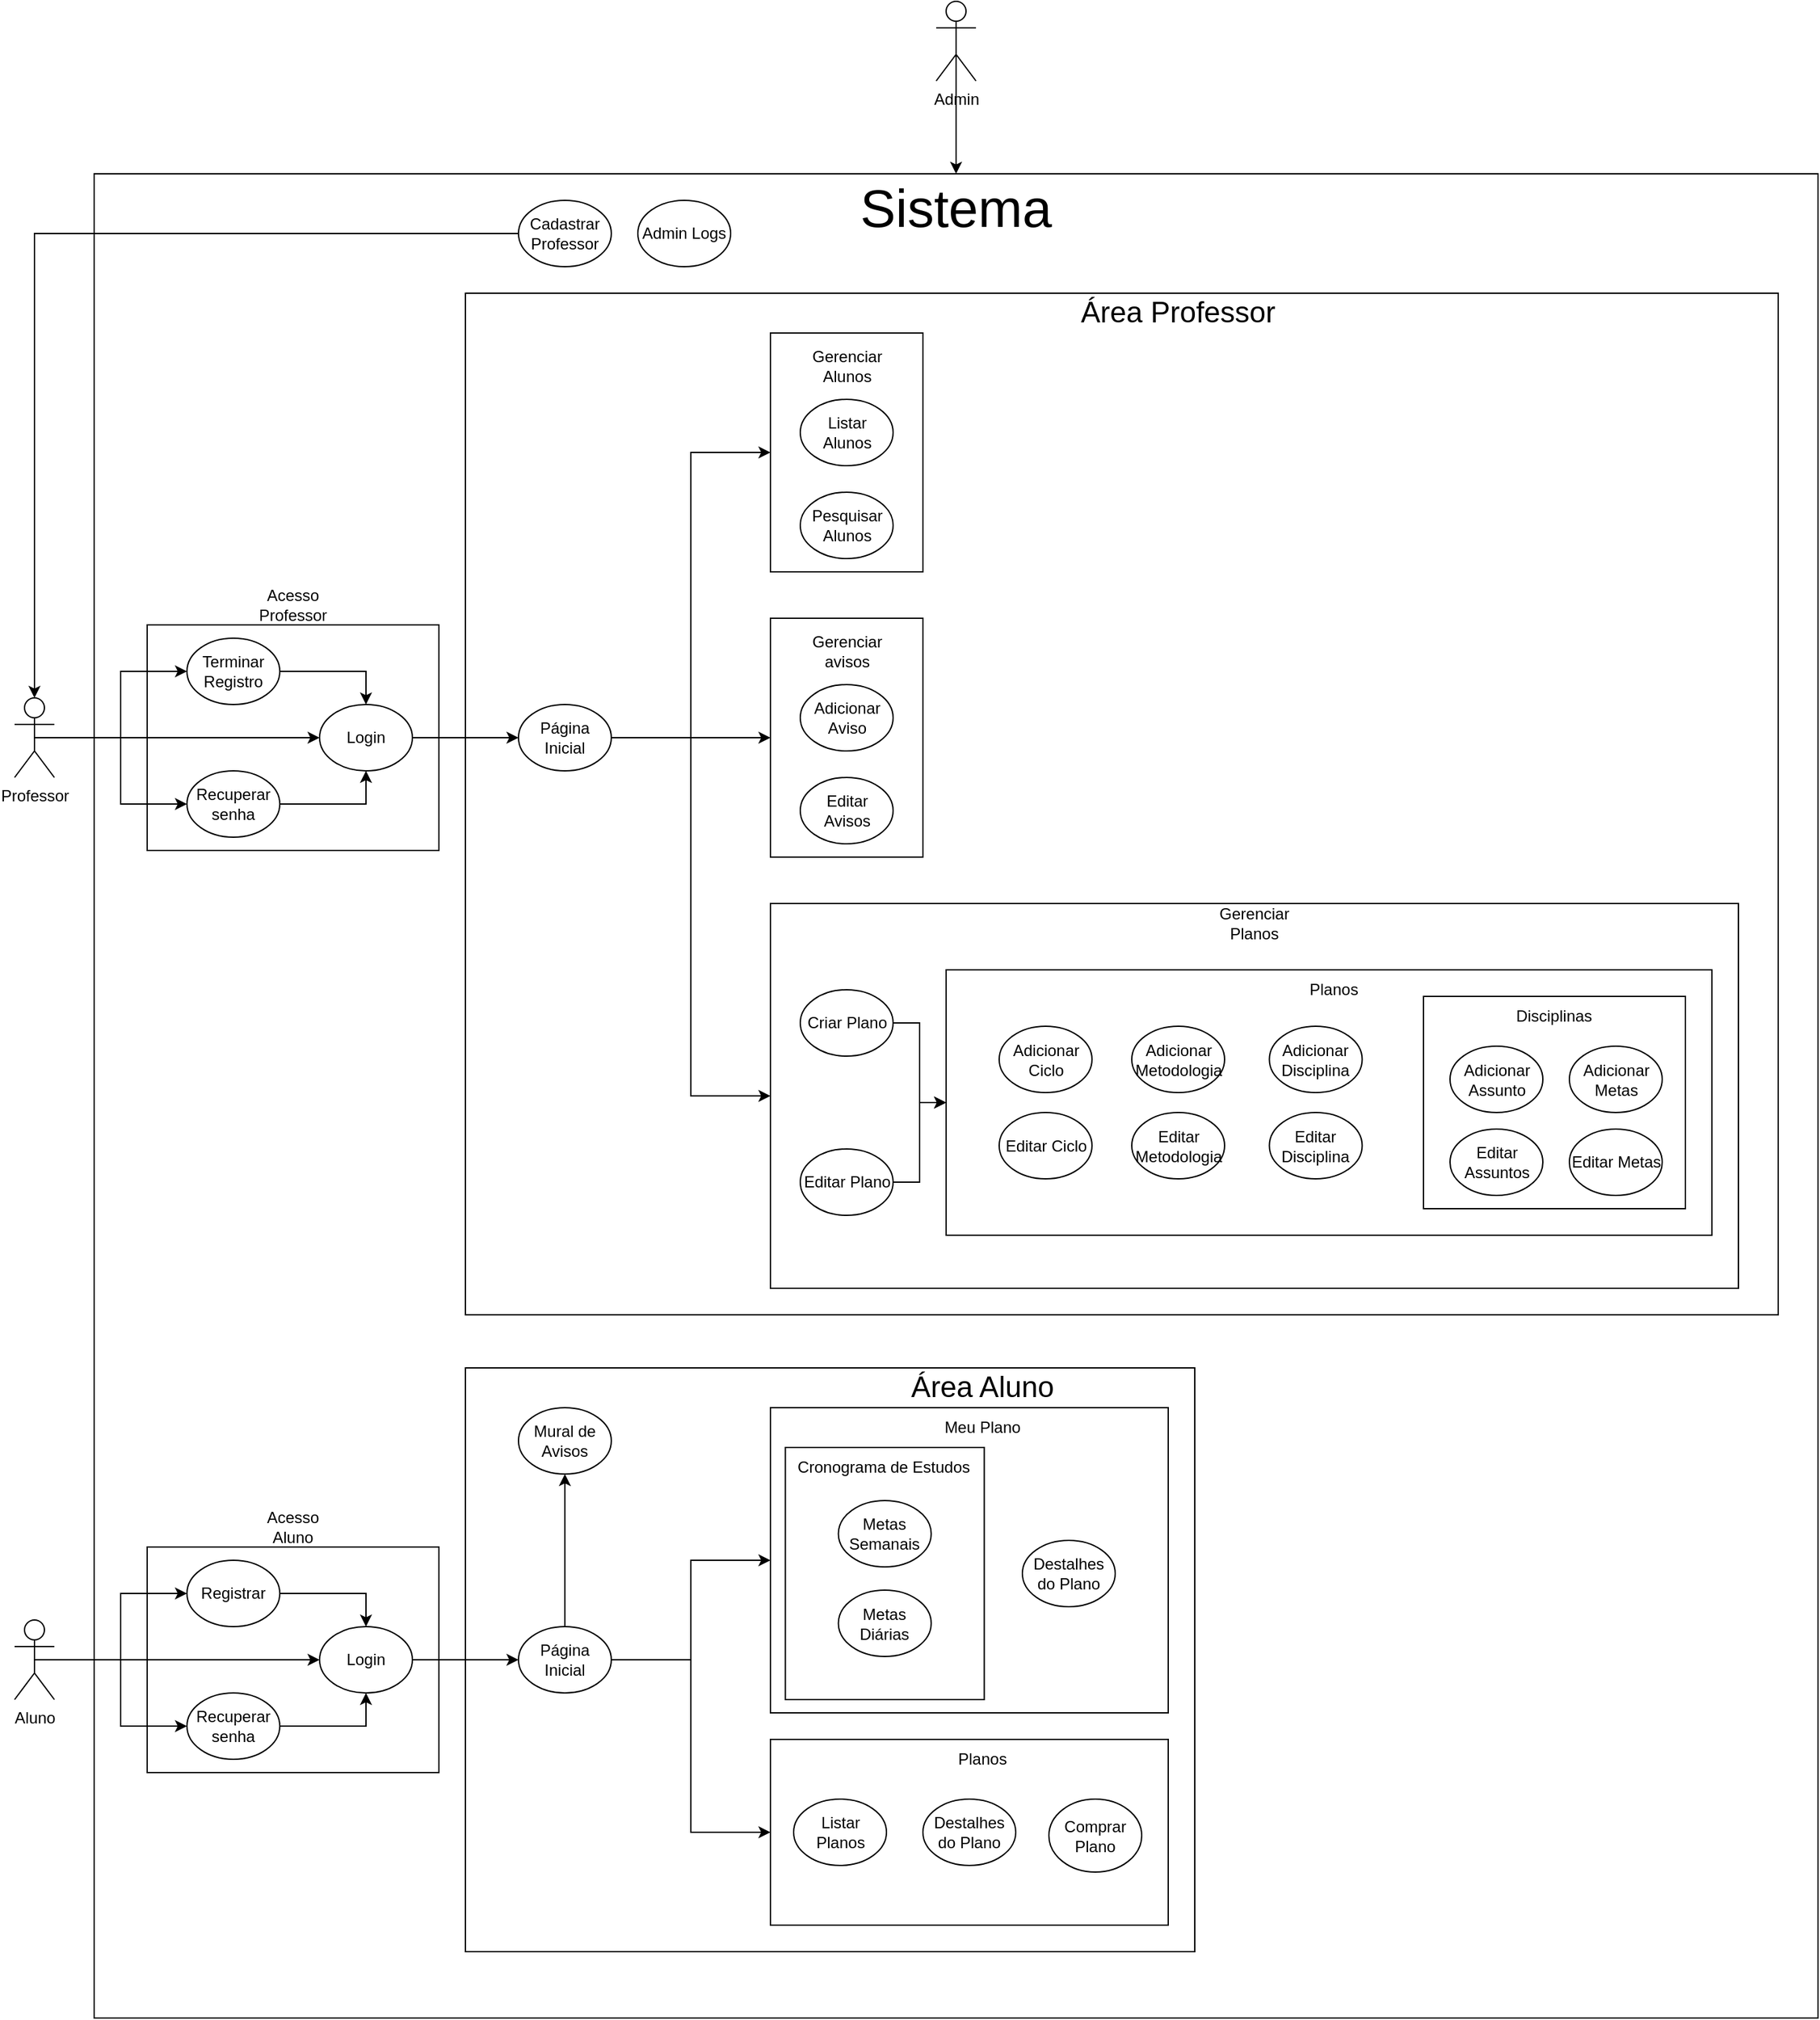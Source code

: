 <mxfile version="22.1.12" type="github">
  <diagram name="Page-1" id="Ii5LSFN_g26JCFgHANII">
    <mxGraphModel dx="2620" dy="1908" grid="1" gridSize="10" guides="1" tooltips="1" connect="1" arrows="1" fold="1" page="0" pageScale="1" pageWidth="850" pageHeight="1100" math="0" shadow="0">
      <root>
        <mxCell id="0" />
        <mxCell id="1" parent="0" />
        <mxCell id="AkYPd5eYIML-W2XD0f_s-99" value="" style="rounded=0;whiteSpace=wrap;html=1;" vertex="1" parent="1">
          <mxGeometry x="100" y="-170" width="1300" height="1390" as="geometry" />
        </mxCell>
        <mxCell id="AkYPd5eYIML-W2XD0f_s-70" value="" style="rounded=0;whiteSpace=wrap;html=1;" vertex="1" parent="1">
          <mxGeometry x="380" y="730" width="550" height="440" as="geometry" />
        </mxCell>
        <mxCell id="AkYPd5eYIML-W2XD0f_s-68" value="" style="rounded=0;whiteSpace=wrap;html=1;" vertex="1" parent="1">
          <mxGeometry x="380" y="-80" width="990" height="770" as="geometry" />
        </mxCell>
        <mxCell id="AkYPd5eYIML-W2XD0f_s-34" value="" style="rounded=0;whiteSpace=wrap;html=1;fillColor=none;" vertex="1" parent="1">
          <mxGeometry x="610" y="380" width="730" height="290" as="geometry" />
        </mxCell>
        <mxCell id="AkYPd5eYIML-W2XD0f_s-40" value="" style="rounded=0;whiteSpace=wrap;html=1;fillColor=none;" vertex="1" parent="1">
          <mxGeometry x="742.5" y="430" width="577.5" height="200" as="geometry" />
        </mxCell>
        <mxCell id="AkYPd5eYIML-W2XD0f_s-54" value="" style="rounded=0;whiteSpace=wrap;html=1;fillColor=none;" vertex="1" parent="1">
          <mxGeometry x="1102.5" y="450" width="197.5" height="160" as="geometry" />
        </mxCell>
        <mxCell id="AkYPd5eYIML-W2XD0f_s-32" value="" style="rounded=0;whiteSpace=wrap;html=1;fillColor=none;" vertex="1" parent="1">
          <mxGeometry x="610" y="-50" width="115" height="180" as="geometry" />
        </mxCell>
        <mxCell id="AkYPd5eYIML-W2XD0f_s-9" style="edgeStyle=orthogonalEdgeStyle;rounded=0;orthogonalLoop=1;jettySize=auto;html=1;exitX=0.5;exitY=0.5;exitDx=0;exitDy=0;exitPerimeter=0;entryX=0;entryY=0.5;entryDx=0;entryDy=0;" edge="1" parent="1" source="AkYPd5eYIML-W2XD0f_s-1" target="AkYPd5eYIML-W2XD0f_s-4">
          <mxGeometry relative="1" as="geometry" />
        </mxCell>
        <mxCell id="AkYPd5eYIML-W2XD0f_s-10" style="edgeStyle=orthogonalEdgeStyle;rounded=0;orthogonalLoop=1;jettySize=auto;html=1;exitX=0.5;exitY=0.5;exitDx=0;exitDy=0;exitPerimeter=0;" edge="1" parent="1" source="AkYPd5eYIML-W2XD0f_s-1" target="AkYPd5eYIML-W2XD0f_s-5">
          <mxGeometry relative="1" as="geometry" />
        </mxCell>
        <mxCell id="AkYPd5eYIML-W2XD0f_s-25" style="edgeStyle=orthogonalEdgeStyle;rounded=0;orthogonalLoop=1;jettySize=auto;html=1;exitX=0.5;exitY=0.5;exitDx=0;exitDy=0;exitPerimeter=0;entryX=0;entryY=0.5;entryDx=0;entryDy=0;" edge="1" parent="1" source="AkYPd5eYIML-W2XD0f_s-1" target="AkYPd5eYIML-W2XD0f_s-6">
          <mxGeometry relative="1" as="geometry" />
        </mxCell>
        <mxCell id="AkYPd5eYIML-W2XD0f_s-1" value="Professor&lt;br&gt;" style="shape=umlActor;verticalLabelPosition=bottom;verticalAlign=top;html=1;outlineConnect=0;" vertex="1" parent="1">
          <mxGeometry x="40" y="225" width="30" height="60" as="geometry" />
        </mxCell>
        <mxCell id="AkYPd5eYIML-W2XD0f_s-3" value="" style="rounded=0;whiteSpace=wrap;html=1;fillColor=none;" vertex="1" parent="1">
          <mxGeometry x="140" y="170" width="220" height="170" as="geometry" />
        </mxCell>
        <mxCell id="AkYPd5eYIML-W2XD0f_s-8" style="edgeStyle=orthogonalEdgeStyle;rounded=0;orthogonalLoop=1;jettySize=auto;html=1;exitX=1;exitY=0.5;exitDx=0;exitDy=0;entryX=0.5;entryY=0;entryDx=0;entryDy=0;" edge="1" parent="1" source="AkYPd5eYIML-W2XD0f_s-4" target="AkYPd5eYIML-W2XD0f_s-6">
          <mxGeometry relative="1" as="geometry" />
        </mxCell>
        <mxCell id="AkYPd5eYIML-W2XD0f_s-4" value="Terminar Registro" style="ellipse;whiteSpace=wrap;html=1;" vertex="1" parent="1">
          <mxGeometry x="170" y="180" width="70" height="50" as="geometry" />
        </mxCell>
        <mxCell id="AkYPd5eYIML-W2XD0f_s-7" style="edgeStyle=orthogonalEdgeStyle;rounded=0;orthogonalLoop=1;jettySize=auto;html=1;exitX=1;exitY=0.5;exitDx=0;exitDy=0;entryX=0.5;entryY=1;entryDx=0;entryDy=0;" edge="1" parent="1" source="AkYPd5eYIML-W2XD0f_s-5" target="AkYPd5eYIML-W2XD0f_s-6">
          <mxGeometry relative="1" as="geometry" />
        </mxCell>
        <mxCell id="AkYPd5eYIML-W2XD0f_s-5" value="Recuperar senha" style="ellipse;whiteSpace=wrap;html=1;" vertex="1" parent="1">
          <mxGeometry x="170" y="280" width="70" height="50" as="geometry" />
        </mxCell>
        <mxCell id="AkYPd5eYIML-W2XD0f_s-24" style="edgeStyle=orthogonalEdgeStyle;rounded=0;orthogonalLoop=1;jettySize=auto;html=1;exitX=1;exitY=0.5;exitDx=0;exitDy=0;entryX=0;entryY=0.5;entryDx=0;entryDy=0;" edge="1" parent="1" source="AkYPd5eYIML-W2XD0f_s-6" target="AkYPd5eYIML-W2XD0f_s-23">
          <mxGeometry relative="1" as="geometry" />
        </mxCell>
        <mxCell id="AkYPd5eYIML-W2XD0f_s-6" value="Login&lt;br&gt;" style="ellipse;whiteSpace=wrap;html=1;" vertex="1" parent="1">
          <mxGeometry x="270" y="230" width="70" height="50" as="geometry" />
        </mxCell>
        <mxCell id="AkYPd5eYIML-W2XD0f_s-11" value="" style="rounded=0;whiteSpace=wrap;html=1;fillColor=none;" vertex="1" parent="1">
          <mxGeometry x="140" y="865" width="220" height="170" as="geometry" />
        </mxCell>
        <mxCell id="AkYPd5eYIML-W2XD0f_s-12" style="edgeStyle=orthogonalEdgeStyle;rounded=0;orthogonalLoop=1;jettySize=auto;html=1;exitX=1;exitY=0.5;exitDx=0;exitDy=0;entryX=0.5;entryY=0;entryDx=0;entryDy=0;" edge="1" parent="1" source="AkYPd5eYIML-W2XD0f_s-13" target="AkYPd5eYIML-W2XD0f_s-16">
          <mxGeometry relative="1" as="geometry" />
        </mxCell>
        <mxCell id="AkYPd5eYIML-W2XD0f_s-13" value="Registrar" style="ellipse;whiteSpace=wrap;html=1;" vertex="1" parent="1">
          <mxGeometry x="170" y="875" width="70" height="50" as="geometry" />
        </mxCell>
        <mxCell id="AkYPd5eYIML-W2XD0f_s-14" style="edgeStyle=orthogonalEdgeStyle;rounded=0;orthogonalLoop=1;jettySize=auto;html=1;exitX=1;exitY=0.5;exitDx=0;exitDy=0;entryX=0.5;entryY=1;entryDx=0;entryDy=0;" edge="1" parent="1" source="AkYPd5eYIML-W2XD0f_s-15" target="AkYPd5eYIML-W2XD0f_s-16">
          <mxGeometry relative="1" as="geometry" />
        </mxCell>
        <mxCell id="AkYPd5eYIML-W2XD0f_s-15" value="Recuperar senha" style="ellipse;whiteSpace=wrap;html=1;" vertex="1" parent="1">
          <mxGeometry x="170" y="975" width="70" height="50" as="geometry" />
        </mxCell>
        <mxCell id="AkYPd5eYIML-W2XD0f_s-28" style="edgeStyle=orthogonalEdgeStyle;rounded=0;orthogonalLoop=1;jettySize=auto;html=1;exitX=1;exitY=0.5;exitDx=0;exitDy=0;entryX=0;entryY=0.5;entryDx=0;entryDy=0;" edge="1" parent="1" source="AkYPd5eYIML-W2XD0f_s-16" target="AkYPd5eYIML-W2XD0f_s-27">
          <mxGeometry relative="1" as="geometry" />
        </mxCell>
        <mxCell id="AkYPd5eYIML-W2XD0f_s-16" value="Login&lt;br&gt;" style="ellipse;whiteSpace=wrap;html=1;" vertex="1" parent="1">
          <mxGeometry x="270" y="925" width="70" height="50" as="geometry" />
        </mxCell>
        <mxCell id="AkYPd5eYIML-W2XD0f_s-18" style="edgeStyle=orthogonalEdgeStyle;rounded=0;orthogonalLoop=1;jettySize=auto;html=1;exitX=0.5;exitY=0.5;exitDx=0;exitDy=0;exitPerimeter=0;entryX=0;entryY=0.5;entryDx=0;entryDy=0;" edge="1" parent="1" source="AkYPd5eYIML-W2XD0f_s-17" target="AkYPd5eYIML-W2XD0f_s-13">
          <mxGeometry relative="1" as="geometry" />
        </mxCell>
        <mxCell id="AkYPd5eYIML-W2XD0f_s-19" style="edgeStyle=orthogonalEdgeStyle;rounded=0;orthogonalLoop=1;jettySize=auto;html=1;exitX=0.5;exitY=0.5;exitDx=0;exitDy=0;exitPerimeter=0;entryX=0;entryY=0.5;entryDx=0;entryDy=0;" edge="1" parent="1" source="AkYPd5eYIML-W2XD0f_s-17" target="AkYPd5eYIML-W2XD0f_s-15">
          <mxGeometry relative="1" as="geometry" />
        </mxCell>
        <mxCell id="AkYPd5eYIML-W2XD0f_s-26" style="edgeStyle=orthogonalEdgeStyle;rounded=0;orthogonalLoop=1;jettySize=auto;html=1;exitX=0.5;exitY=0.5;exitDx=0;exitDy=0;exitPerimeter=0;entryX=0;entryY=0.5;entryDx=0;entryDy=0;" edge="1" parent="1" source="AkYPd5eYIML-W2XD0f_s-17" target="AkYPd5eYIML-W2XD0f_s-16">
          <mxGeometry relative="1" as="geometry" />
        </mxCell>
        <mxCell id="AkYPd5eYIML-W2XD0f_s-17" value="Aluno" style="shape=umlActor;verticalLabelPosition=bottom;verticalAlign=top;html=1;outlineConnect=0;" vertex="1" parent="1">
          <mxGeometry x="40" y="920" width="30" height="60" as="geometry" />
        </mxCell>
        <mxCell id="AkYPd5eYIML-W2XD0f_s-20" value="Acesso Aluno" style="text;html=1;strokeColor=none;fillColor=none;align=center;verticalAlign=middle;whiteSpace=wrap;rounded=0;" vertex="1" parent="1">
          <mxGeometry x="220" y="835" width="60" height="30" as="geometry" />
        </mxCell>
        <mxCell id="AkYPd5eYIML-W2XD0f_s-21" value="Acesso Professor" style="text;html=1;strokeColor=none;fillColor=none;align=center;verticalAlign=middle;whiteSpace=wrap;rounded=0;" vertex="1" parent="1">
          <mxGeometry x="220" y="140" width="60" height="30" as="geometry" />
        </mxCell>
        <mxCell id="AkYPd5eYIML-W2XD0f_s-56" style="edgeStyle=orthogonalEdgeStyle;rounded=0;orthogonalLoop=1;jettySize=auto;html=1;exitX=1;exitY=0.5;exitDx=0;exitDy=0;entryX=0;entryY=0.5;entryDx=0;entryDy=0;" edge="1" parent="1" source="AkYPd5eYIML-W2XD0f_s-23" target="AkYPd5eYIML-W2XD0f_s-34">
          <mxGeometry relative="1" as="geometry" />
        </mxCell>
        <mxCell id="AkYPd5eYIML-W2XD0f_s-62" style="edgeStyle=orthogonalEdgeStyle;rounded=0;orthogonalLoop=1;jettySize=auto;html=1;exitX=1;exitY=0.5;exitDx=0;exitDy=0;entryX=0;entryY=0.5;entryDx=0;entryDy=0;" edge="1" parent="1" source="AkYPd5eYIML-W2XD0f_s-23" target="AkYPd5eYIML-W2XD0f_s-32">
          <mxGeometry relative="1" as="geometry" />
        </mxCell>
        <mxCell id="AkYPd5eYIML-W2XD0f_s-67" style="edgeStyle=orthogonalEdgeStyle;rounded=0;orthogonalLoop=1;jettySize=auto;html=1;exitX=1;exitY=0.5;exitDx=0;exitDy=0;entryX=0;entryY=0.5;entryDx=0;entryDy=0;" edge="1" parent="1" source="AkYPd5eYIML-W2XD0f_s-23" target="AkYPd5eYIML-W2XD0f_s-63">
          <mxGeometry relative="1" as="geometry" />
        </mxCell>
        <mxCell id="AkYPd5eYIML-W2XD0f_s-23" value="Página Inicial" style="ellipse;whiteSpace=wrap;html=1;" vertex="1" parent="1">
          <mxGeometry x="420" y="230" width="70" height="50" as="geometry" />
        </mxCell>
        <mxCell id="AkYPd5eYIML-W2XD0f_s-83" style="edgeStyle=orthogonalEdgeStyle;rounded=0;orthogonalLoop=1;jettySize=auto;html=1;exitX=0.5;exitY=0;exitDx=0;exitDy=0;entryX=0.5;entryY=1;entryDx=0;entryDy=0;" edge="1" parent="1" source="AkYPd5eYIML-W2XD0f_s-27" target="AkYPd5eYIML-W2XD0f_s-72">
          <mxGeometry relative="1" as="geometry">
            <mxPoint x="455" y="830" as="targetPoint" />
          </mxGeometry>
        </mxCell>
        <mxCell id="AkYPd5eYIML-W2XD0f_s-85" style="edgeStyle=orthogonalEdgeStyle;rounded=0;orthogonalLoop=1;jettySize=auto;html=1;exitX=1;exitY=0.5;exitDx=0;exitDy=0;entryX=0;entryY=0.5;entryDx=0;entryDy=0;" edge="1" parent="1" source="AkYPd5eYIML-W2XD0f_s-27" target="AkYPd5eYIML-W2XD0f_s-81">
          <mxGeometry relative="1" as="geometry">
            <mxPoint x="530" y="865" as="targetPoint" />
          </mxGeometry>
        </mxCell>
        <mxCell id="AkYPd5eYIML-W2XD0f_s-92" style="edgeStyle=orthogonalEdgeStyle;rounded=0;orthogonalLoop=1;jettySize=auto;html=1;exitX=1;exitY=0.5;exitDx=0;exitDy=0;entryX=0;entryY=0.5;entryDx=0;entryDy=0;" edge="1" parent="1" source="AkYPd5eYIML-W2XD0f_s-27" target="AkYPd5eYIML-W2XD0f_s-90">
          <mxGeometry relative="1" as="geometry" />
        </mxCell>
        <mxCell id="AkYPd5eYIML-W2XD0f_s-27" value="Página Inicial" style="ellipse;whiteSpace=wrap;html=1;" vertex="1" parent="1">
          <mxGeometry x="420" y="925" width="70" height="50" as="geometry" />
        </mxCell>
        <mxCell id="AkYPd5eYIML-W2XD0f_s-29" value="Listar Alunos" style="ellipse;whiteSpace=wrap;html=1;" vertex="1" parent="1">
          <mxGeometry x="632.5" width="70" height="50" as="geometry" />
        </mxCell>
        <mxCell id="AkYPd5eYIML-W2XD0f_s-30" value="Pesquisar Alunos" style="ellipse;whiteSpace=wrap;html=1;" vertex="1" parent="1">
          <mxGeometry x="632.5" y="70" width="70" height="50" as="geometry" />
        </mxCell>
        <mxCell id="AkYPd5eYIML-W2XD0f_s-53" style="edgeStyle=orthogonalEdgeStyle;rounded=0;orthogonalLoop=1;jettySize=auto;html=1;exitX=1;exitY=0.5;exitDx=0;exitDy=0;entryX=0;entryY=0.5;entryDx=0;entryDy=0;" edge="1" parent="1" source="AkYPd5eYIML-W2XD0f_s-31" target="AkYPd5eYIML-W2XD0f_s-40">
          <mxGeometry relative="1" as="geometry" />
        </mxCell>
        <mxCell id="AkYPd5eYIML-W2XD0f_s-31" value="Criar Plano" style="ellipse;whiteSpace=wrap;html=1;" vertex="1" parent="1">
          <mxGeometry x="632.5" y="445" width="70" height="50" as="geometry" />
        </mxCell>
        <mxCell id="AkYPd5eYIML-W2XD0f_s-33" value="Gerenciar Alunos" style="text;html=1;strokeColor=none;fillColor=none;align=center;verticalAlign=middle;whiteSpace=wrap;rounded=0;" vertex="1" parent="1">
          <mxGeometry x="637.5" y="-40" width="60" height="30" as="geometry" />
        </mxCell>
        <mxCell id="AkYPd5eYIML-W2XD0f_s-35" value="Gerenciar Planos" style="text;html=1;strokeColor=none;fillColor=none;align=center;verticalAlign=middle;whiteSpace=wrap;rounded=0;" vertex="1" parent="1">
          <mxGeometry x="945" y="380" width="60" height="30" as="geometry" />
        </mxCell>
        <mxCell id="AkYPd5eYIML-W2XD0f_s-44" style="edgeStyle=orthogonalEdgeStyle;rounded=0;orthogonalLoop=1;jettySize=auto;html=1;exitX=1;exitY=0.5;exitDx=0;exitDy=0;entryX=0;entryY=0.5;entryDx=0;entryDy=0;" edge="1" parent="1" source="AkYPd5eYIML-W2XD0f_s-37" target="AkYPd5eYIML-W2XD0f_s-40">
          <mxGeometry relative="1" as="geometry" />
        </mxCell>
        <mxCell id="AkYPd5eYIML-W2XD0f_s-37" value="Editar Plano" style="ellipse;whiteSpace=wrap;html=1;" vertex="1" parent="1">
          <mxGeometry x="632.5" y="565" width="70" height="50" as="geometry" />
        </mxCell>
        <mxCell id="AkYPd5eYIML-W2XD0f_s-41" value="Adicionar Ciclo&lt;br&gt;" style="ellipse;whiteSpace=wrap;html=1;" vertex="1" parent="1">
          <mxGeometry x="782.5" y="472.5" width="70" height="50" as="geometry" />
        </mxCell>
        <mxCell id="AkYPd5eYIML-W2XD0f_s-42" value="Editar&amp;nbsp;Ciclo" style="ellipse;whiteSpace=wrap;html=1;" vertex="1" parent="1">
          <mxGeometry x="782.5" y="537.5" width="70" height="50" as="geometry" />
        </mxCell>
        <mxCell id="AkYPd5eYIML-W2XD0f_s-43" value="Planos" style="text;html=1;strokeColor=none;fillColor=none;align=center;verticalAlign=middle;whiteSpace=wrap;rounded=0;" vertex="1" parent="1">
          <mxGeometry x="1005" y="430" width="60" height="30" as="geometry" />
        </mxCell>
        <mxCell id="AkYPd5eYIML-W2XD0f_s-48" value="Adicionar Metodologia" style="ellipse;whiteSpace=wrap;html=1;" vertex="1" parent="1">
          <mxGeometry x="882.5" y="472.5" width="70" height="50" as="geometry" />
        </mxCell>
        <mxCell id="AkYPd5eYIML-W2XD0f_s-49" value="Editar Metodologia" style="ellipse;whiteSpace=wrap;html=1;" vertex="1" parent="1">
          <mxGeometry x="882.5" y="537.5" width="70" height="50" as="geometry" />
        </mxCell>
        <mxCell id="AkYPd5eYIML-W2XD0f_s-51" value="Adicionar Disciplina" style="ellipse;whiteSpace=wrap;html=1;" vertex="1" parent="1">
          <mxGeometry x="986.25" y="472.5" width="70" height="50" as="geometry" />
        </mxCell>
        <mxCell id="AkYPd5eYIML-W2XD0f_s-52" value="Editar Disciplina" style="ellipse;whiteSpace=wrap;html=1;" vertex="1" parent="1">
          <mxGeometry x="986.25" y="537.5" width="70" height="50" as="geometry" />
        </mxCell>
        <mxCell id="AkYPd5eYIML-W2XD0f_s-55" value="Adicionar Assunto" style="ellipse;whiteSpace=wrap;html=1;" vertex="1" parent="1">
          <mxGeometry x="1122.5" y="487.5" width="70" height="50" as="geometry" />
        </mxCell>
        <mxCell id="AkYPd5eYIML-W2XD0f_s-58" value="Editar Assuntos" style="ellipse;whiteSpace=wrap;html=1;" vertex="1" parent="1">
          <mxGeometry x="1122.5" y="550" width="70" height="50" as="geometry" />
        </mxCell>
        <mxCell id="AkYPd5eYIML-W2XD0f_s-59" value="Adicionar Metas" style="ellipse;whiteSpace=wrap;html=1;" vertex="1" parent="1">
          <mxGeometry x="1212.5" y="487.5" width="70" height="50" as="geometry" />
        </mxCell>
        <mxCell id="AkYPd5eYIML-W2XD0f_s-60" value="Editar Metas" style="ellipse;whiteSpace=wrap;html=1;" vertex="1" parent="1">
          <mxGeometry x="1212.5" y="550" width="70" height="50" as="geometry" />
        </mxCell>
        <mxCell id="AkYPd5eYIML-W2XD0f_s-61" value="Disciplinas" style="text;html=1;strokeColor=none;fillColor=none;align=center;verticalAlign=middle;whiteSpace=wrap;rounded=0;" vertex="1" parent="1">
          <mxGeometry x="1171.25" y="450" width="60" height="30" as="geometry" />
        </mxCell>
        <mxCell id="AkYPd5eYIML-W2XD0f_s-63" value="" style="rounded=0;whiteSpace=wrap;html=1;fillColor=none;" vertex="1" parent="1">
          <mxGeometry x="610" y="165" width="115" height="180" as="geometry" />
        </mxCell>
        <mxCell id="AkYPd5eYIML-W2XD0f_s-64" value="Adicionar Aviso" style="ellipse;whiteSpace=wrap;html=1;" vertex="1" parent="1">
          <mxGeometry x="632.5" y="215" width="70" height="50" as="geometry" />
        </mxCell>
        <mxCell id="AkYPd5eYIML-W2XD0f_s-65" value="Editar Avisos" style="ellipse;whiteSpace=wrap;html=1;" vertex="1" parent="1">
          <mxGeometry x="632.5" y="285" width="70" height="50" as="geometry" />
        </mxCell>
        <mxCell id="AkYPd5eYIML-W2XD0f_s-66" value="Gerenciar avisos" style="text;html=1;strokeColor=none;fillColor=none;align=center;verticalAlign=middle;whiteSpace=wrap;rounded=0;" vertex="1" parent="1">
          <mxGeometry x="637.5" y="175" width="60" height="30" as="geometry" />
        </mxCell>
        <mxCell id="AkYPd5eYIML-W2XD0f_s-69" value="Área Professor" style="text;html=1;strokeColor=none;fillColor=none;align=center;verticalAlign=middle;whiteSpace=wrap;rounded=0;fontSize=22;" vertex="1" parent="1">
          <mxGeometry x="835" y="-80" width="165" height="30" as="geometry" />
        </mxCell>
        <mxCell id="AkYPd5eYIML-W2XD0f_s-72" value="Mural de Avisos" style="ellipse;whiteSpace=wrap;html=1;" vertex="1" parent="1">
          <mxGeometry x="420" y="760" width="70" height="50" as="geometry" />
        </mxCell>
        <mxCell id="AkYPd5eYIML-W2XD0f_s-73" value="Área Aluno" style="text;html=1;strokeColor=none;fillColor=none;align=center;verticalAlign=middle;whiteSpace=wrap;rounded=0;fontSize=22;" vertex="1" parent="1">
          <mxGeometry x="700" y="730" width="140" height="30" as="geometry" />
        </mxCell>
        <mxCell id="AkYPd5eYIML-W2XD0f_s-81" value="" style="rounded=0;whiteSpace=wrap;html=1;" vertex="1" parent="1">
          <mxGeometry x="610" y="760" width="300" height="230" as="geometry" />
        </mxCell>
        <mxCell id="AkYPd5eYIML-W2XD0f_s-75" value="" style="rounded=0;whiteSpace=wrap;html=1;" vertex="1" parent="1">
          <mxGeometry x="621.25" y="790" width="150" height="190" as="geometry" />
        </mxCell>
        <mxCell id="AkYPd5eYIML-W2XD0f_s-76" value="Cronograma de Estudos" style="text;html=1;strokeColor=none;fillColor=none;align=center;verticalAlign=middle;whiteSpace=wrap;rounded=0;" vertex="1" parent="1">
          <mxGeometry x="620" y="790" width="151.25" height="30" as="geometry" />
        </mxCell>
        <mxCell id="AkYPd5eYIML-W2XD0f_s-77" value="Metas Semanais" style="ellipse;whiteSpace=wrap;html=1;" vertex="1" parent="1">
          <mxGeometry x="661.25" y="830" width="70" height="50" as="geometry" />
        </mxCell>
        <mxCell id="AkYPd5eYIML-W2XD0f_s-78" value="Metas Diárias" style="ellipse;whiteSpace=wrap;html=1;" vertex="1" parent="1">
          <mxGeometry x="661.25" y="897.5" width="70" height="50" as="geometry" />
        </mxCell>
        <mxCell id="AkYPd5eYIML-W2XD0f_s-86" value="Destalhes do Plano" style="ellipse;whiteSpace=wrap;html=1;" vertex="1" parent="1">
          <mxGeometry x="800" y="860" width="70" height="50" as="geometry" />
        </mxCell>
        <mxCell id="AkYPd5eYIML-W2XD0f_s-89" value="Meu Plano" style="text;html=1;strokeColor=none;fillColor=none;align=center;verticalAlign=middle;whiteSpace=wrap;rounded=0;" vertex="1" parent="1">
          <mxGeometry x="740" y="760" width="60" height="30" as="geometry" />
        </mxCell>
        <mxCell id="AkYPd5eYIML-W2XD0f_s-90" value="" style="rounded=0;whiteSpace=wrap;html=1;" vertex="1" parent="1">
          <mxGeometry x="610" y="1010" width="300" height="140" as="geometry" />
        </mxCell>
        <mxCell id="AkYPd5eYIML-W2XD0f_s-91" value="Planos" style="text;html=1;strokeColor=none;fillColor=none;align=center;verticalAlign=middle;whiteSpace=wrap;rounded=0;" vertex="1" parent="1">
          <mxGeometry x="740" y="1010" width="60" height="30" as="geometry" />
        </mxCell>
        <mxCell id="AkYPd5eYIML-W2XD0f_s-93" value="Listar Planos" style="ellipse;whiteSpace=wrap;html=1;" vertex="1" parent="1">
          <mxGeometry x="627.5" y="1055" width="70" height="50" as="geometry" />
        </mxCell>
        <mxCell id="AkYPd5eYIML-W2XD0f_s-94" value="Destalhes do Plano" style="ellipse;whiteSpace=wrap;html=1;" vertex="1" parent="1">
          <mxGeometry x="725" y="1055" width="70" height="50" as="geometry" />
        </mxCell>
        <mxCell id="AkYPd5eYIML-W2XD0f_s-95" value="Comprar Plano" style="ellipse;whiteSpace=wrap;html=1;" vertex="1" parent="1">
          <mxGeometry x="820" y="1055" width="70" height="55" as="geometry" />
        </mxCell>
        <mxCell id="AkYPd5eYIML-W2XD0f_s-96" value="Cadastrar Professor" style="ellipse;whiteSpace=wrap;html=1;" vertex="1" parent="1">
          <mxGeometry x="420" y="-150" width="70" height="50" as="geometry" />
        </mxCell>
        <mxCell id="AkYPd5eYIML-W2XD0f_s-97" value="Admin Logs" style="ellipse;whiteSpace=wrap;html=1;" vertex="1" parent="1">
          <mxGeometry x="510" y="-150" width="70" height="50" as="geometry" />
        </mxCell>
        <mxCell id="AkYPd5eYIML-W2XD0f_s-98" style="edgeStyle=orthogonalEdgeStyle;rounded=0;orthogonalLoop=1;jettySize=auto;html=1;exitX=0;exitY=0.5;exitDx=0;exitDy=0;entryX=0.5;entryY=0;entryDx=0;entryDy=0;entryPerimeter=0;" edge="1" parent="1" source="AkYPd5eYIML-W2XD0f_s-96" target="AkYPd5eYIML-W2XD0f_s-1">
          <mxGeometry relative="1" as="geometry" />
        </mxCell>
        <mxCell id="AkYPd5eYIML-W2XD0f_s-101" value="Sistema" style="text;html=1;strokeColor=none;fillColor=none;align=center;verticalAlign=middle;whiteSpace=wrap;rounded=0;fontSize=40;" vertex="1" parent="1">
          <mxGeometry x="720" y="-160" width="60" height="30" as="geometry" />
        </mxCell>
        <mxCell id="AkYPd5eYIML-W2XD0f_s-104" style="edgeStyle=orthogonalEdgeStyle;rounded=0;orthogonalLoop=1;jettySize=auto;html=1;exitX=0.5;exitY=0.5;exitDx=0;exitDy=0;exitPerimeter=0;entryX=0.5;entryY=0;entryDx=0;entryDy=0;" edge="1" parent="1" source="AkYPd5eYIML-W2XD0f_s-103" target="AkYPd5eYIML-W2XD0f_s-99">
          <mxGeometry relative="1" as="geometry" />
        </mxCell>
        <mxCell id="AkYPd5eYIML-W2XD0f_s-103" value="Admin" style="shape=umlActor;verticalLabelPosition=bottom;verticalAlign=top;html=1;outlineConnect=0;" vertex="1" parent="1">
          <mxGeometry x="735" y="-300" width="30" height="60" as="geometry" />
        </mxCell>
      </root>
    </mxGraphModel>
  </diagram>
</mxfile>
